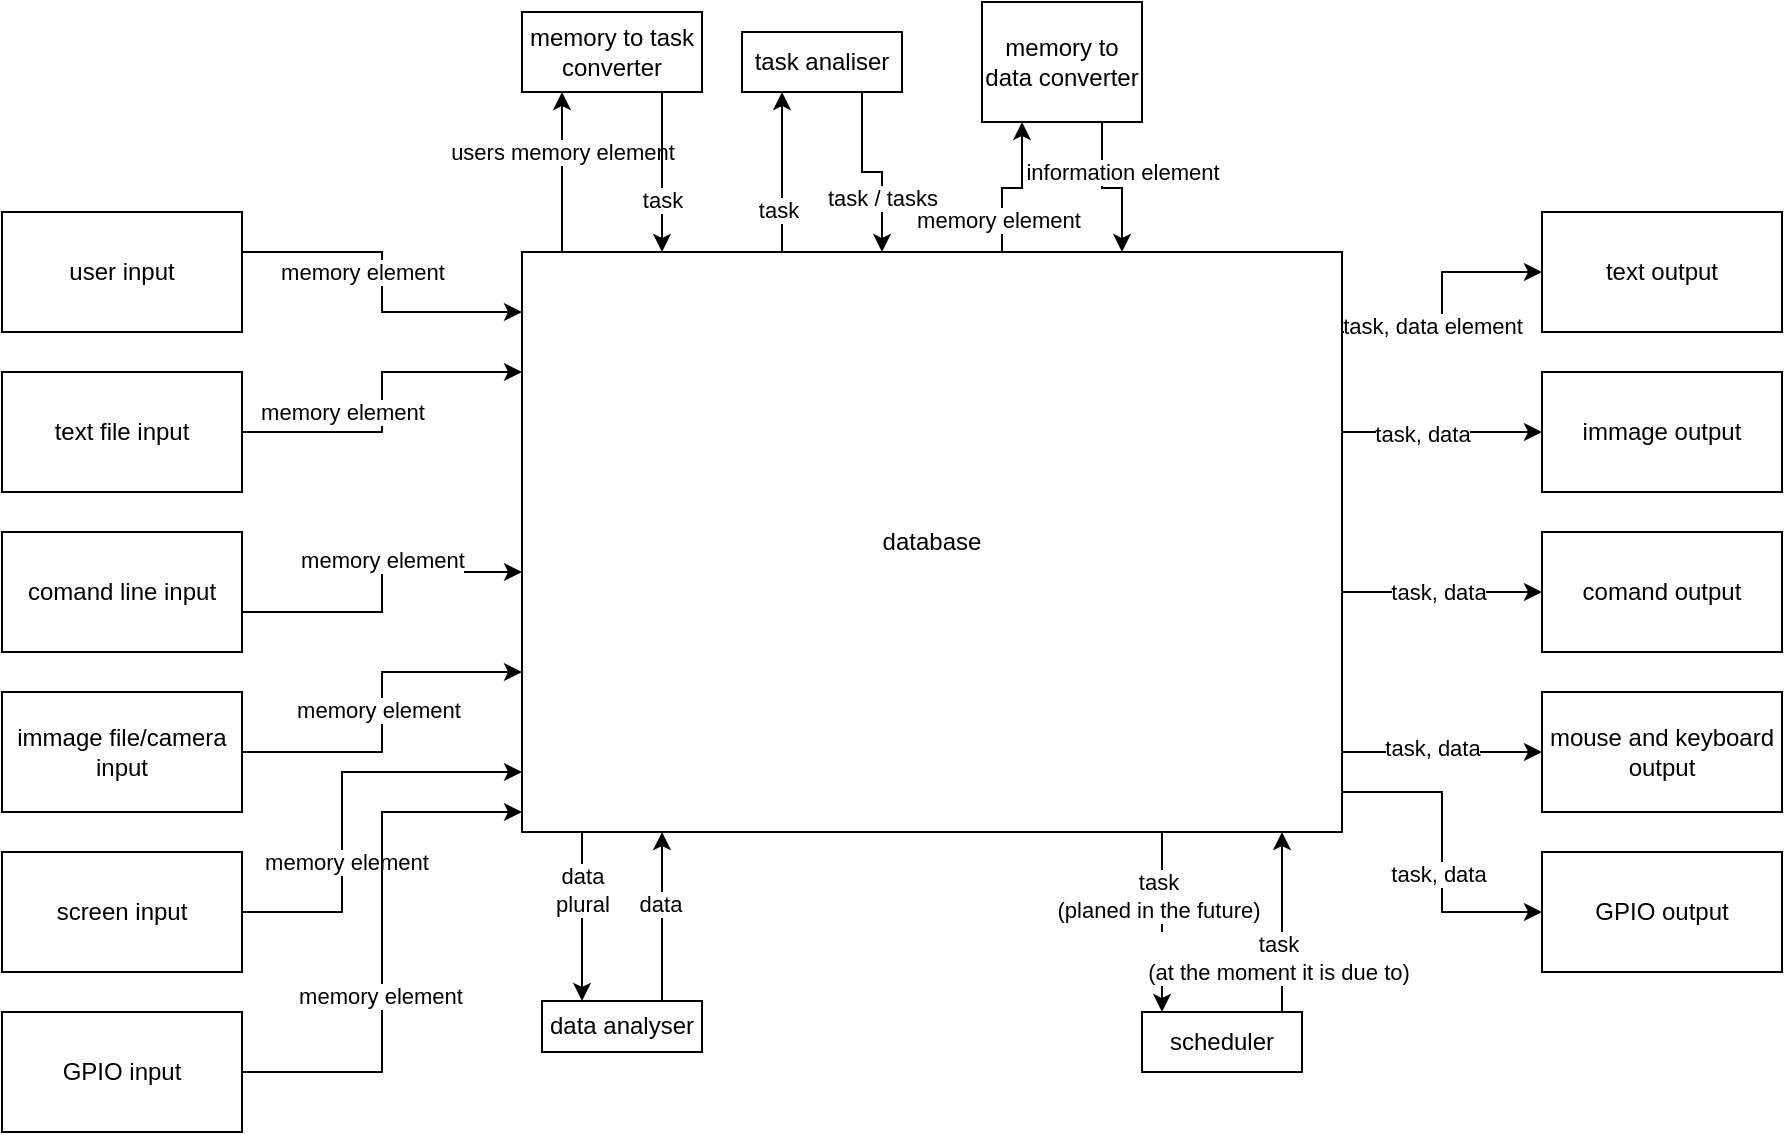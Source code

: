 <mxfile version="24.6.4" type="github">
  <diagram name="Page-1" id="_X1YonpRgR9UE--a8njp">
    <mxGraphModel dx="1380" dy="738" grid="1" gridSize="10" guides="1" tooltips="1" connect="1" arrows="1" fold="1" page="1" pageScale="1" pageWidth="827" pageHeight="1169" math="0" shadow="0">
      <root>
        <mxCell id="0" />
        <mxCell id="1" parent="0" />
        <mxCell id="50gq6DKk5JqwjaWV128P-5" style="edgeStyle=orthogonalEdgeStyle;rounded=0;orthogonalLoop=1;jettySize=auto;html=1;" parent="1" source="50gq6DKk5JqwjaWV128P-1" target="50gq6DKk5JqwjaWV128P-4" edge="1">
          <mxGeometry relative="1" as="geometry">
            <Array as="points">
              <mxPoint x="290" y="180" />
              <mxPoint x="290" y="210" />
            </Array>
          </mxGeometry>
        </mxCell>
        <mxCell id="50gq6DKk5JqwjaWV128P-8" value="memory element" style="edgeLabel;html=1;align=center;verticalAlign=middle;resizable=0;points=[];" parent="50gq6DKk5JqwjaWV128P-5" vertex="1" connectable="0">
          <mxGeometry x="-0.54" y="1" relative="1" as="geometry">
            <mxPoint x="21" y="11" as="offset" />
          </mxGeometry>
        </mxCell>
        <mxCell id="50gq6DKk5JqwjaWV128P-1" value="user input" style="whiteSpace=wrap;html=1;" parent="1" vertex="1">
          <mxGeometry x="100" y="160" width="120" height="60" as="geometry" />
        </mxCell>
        <mxCell id="50gq6DKk5JqwjaWV128P-6" style="edgeStyle=orthogonalEdgeStyle;rounded=0;orthogonalLoop=1;jettySize=auto;html=1;" parent="1" source="50gq6DKk5JqwjaWV128P-2" target="50gq6DKk5JqwjaWV128P-4" edge="1">
          <mxGeometry relative="1" as="geometry">
            <Array as="points">
              <mxPoint x="290" y="270" />
              <mxPoint x="290" y="240" />
            </Array>
          </mxGeometry>
        </mxCell>
        <mxCell id="50gq6DKk5JqwjaWV128P-9" value="memory element" style="edgeLabel;html=1;align=center;verticalAlign=middle;resizable=0;points=[];" parent="50gq6DKk5JqwjaWV128P-6" vertex="1" connectable="0">
          <mxGeometry x="-0.624" y="1" relative="1" as="geometry">
            <mxPoint x="18" y="-9" as="offset" />
          </mxGeometry>
        </mxCell>
        <mxCell id="50gq6DKk5JqwjaWV128P-2" value="text file input" style="whiteSpace=wrap;html=1;" parent="1" vertex="1">
          <mxGeometry x="100" y="240" width="120" height="60" as="geometry" />
        </mxCell>
        <mxCell id="50gq6DKk5JqwjaWV128P-7" style="edgeStyle=orthogonalEdgeStyle;rounded=0;orthogonalLoop=1;jettySize=auto;html=1;" parent="1" source="50gq6DKk5JqwjaWV128P-3" target="50gq6DKk5JqwjaWV128P-4" edge="1">
          <mxGeometry relative="1" as="geometry">
            <Array as="points">
              <mxPoint x="290" y="360" />
              <mxPoint x="290" y="340" />
            </Array>
          </mxGeometry>
        </mxCell>
        <mxCell id="50gq6DKk5JqwjaWV128P-10" value="memory element" style="edgeLabel;html=1;align=center;verticalAlign=middle;resizable=0;points=[];" parent="50gq6DKk5JqwjaWV128P-7" vertex="1" connectable="0">
          <mxGeometry x="-0.133" y="4" relative="1" as="geometry">
            <mxPoint y="-22" as="offset" />
          </mxGeometry>
        </mxCell>
        <mxCell id="50gq6DKk5JqwjaWV128P-3" value="comand line input" style="whiteSpace=wrap;html=1;" parent="1" vertex="1">
          <mxGeometry x="100" y="320" width="120" height="60" as="geometry" />
        </mxCell>
        <mxCell id="50gq6DKk5JqwjaWV128P-19" style="edgeStyle=orthogonalEdgeStyle;rounded=0;orthogonalLoop=1;jettySize=auto;html=1;" parent="1" source="50gq6DKk5JqwjaWV128P-4" target="50gq6DKk5JqwjaWV128P-16" edge="1">
          <mxGeometry relative="1" as="geometry">
            <Array as="points">
              <mxPoint x="380" y="120" />
              <mxPoint x="380" y="120" />
            </Array>
          </mxGeometry>
        </mxCell>
        <mxCell id="50gq6DKk5JqwjaWV128P-20" value="users memory element" style="edgeLabel;html=1;align=center;verticalAlign=middle;resizable=0;points=[];" parent="50gq6DKk5JqwjaWV128P-19" vertex="1" connectable="0">
          <mxGeometry x="-0.5" y="-2" relative="1" as="geometry">
            <mxPoint x="-2" y="-30" as="offset" />
          </mxGeometry>
        </mxCell>
        <mxCell id="50gq6DKk5JqwjaWV128P-25" style="edgeStyle=orthogonalEdgeStyle;rounded=0;orthogonalLoop=1;jettySize=auto;html=1;" parent="1" target="50gq6DKk5JqwjaWV128P-11" edge="1">
          <mxGeometry relative="1" as="geometry">
            <mxPoint x="490" y="180" as="sourcePoint" />
            <Array as="points">
              <mxPoint x="490" y="160" />
              <mxPoint x="490" y="160" />
            </Array>
          </mxGeometry>
        </mxCell>
        <mxCell id="50gq6DKk5JqwjaWV128P-26" value="task" style="edgeLabel;html=1;align=center;verticalAlign=middle;resizable=0;points=[];" parent="50gq6DKk5JqwjaWV128P-25" vertex="1" connectable="0">
          <mxGeometry x="-0.475" y="2" relative="1" as="geometry">
            <mxPoint as="offset" />
          </mxGeometry>
        </mxCell>
        <mxCell id="50gq6DKk5JqwjaWV128P-34" style="edgeStyle=orthogonalEdgeStyle;rounded=0;orthogonalLoop=1;jettySize=auto;html=1;" parent="1" source="50gq6DKk5JqwjaWV128P-4" target="50gq6DKk5JqwjaWV128P-33" edge="1">
          <mxGeometry relative="1" as="geometry">
            <Array as="points">
              <mxPoint x="600" y="148" />
              <mxPoint x="610" y="148" />
            </Array>
          </mxGeometry>
        </mxCell>
        <mxCell id="50gq6DKk5JqwjaWV128P-35" value="memory element" style="edgeLabel;html=1;align=center;verticalAlign=middle;resizable=0;points=[];" parent="50gq6DKk5JqwjaWV128P-34" vertex="1" connectable="0">
          <mxGeometry x="-0.573" y="2" relative="1" as="geometry">
            <mxPoint as="offset" />
          </mxGeometry>
        </mxCell>
        <mxCell id="50gq6DKk5JqwjaWV128P-39" style="edgeStyle=orthogonalEdgeStyle;rounded=0;orthogonalLoop=1;jettySize=auto;html=1;entryX=0;entryY=0.5;entryDx=0;entryDy=0;" parent="1" source="50gq6DKk5JqwjaWV128P-4" target="50gq6DKk5JqwjaWV128P-38" edge="1">
          <mxGeometry relative="1" as="geometry">
            <Array as="points">
              <mxPoint x="820" y="220" />
              <mxPoint x="820" y="190" />
            </Array>
          </mxGeometry>
        </mxCell>
        <mxCell id="50gq6DKk5JqwjaWV128P-40" value="task, data element" style="edgeLabel;html=1;align=center;verticalAlign=middle;resizable=0;points=[];" parent="50gq6DKk5JqwjaWV128P-39" vertex="1" connectable="0">
          <mxGeometry x="-0.308" y="3" relative="1" as="geometry">
            <mxPoint as="offset" />
          </mxGeometry>
        </mxCell>
        <mxCell id="50gq6DKk5JqwjaWV128P-48" style="edgeStyle=orthogonalEdgeStyle;rounded=0;orthogonalLoop=1;jettySize=auto;html=1;entryX=0;entryY=0.5;entryDx=0;entryDy=0;" parent="1" source="50gq6DKk5JqwjaWV128P-4" target="50gq6DKk5JqwjaWV128P-41" edge="1">
          <mxGeometry relative="1" as="geometry">
            <Array as="points">
              <mxPoint x="790" y="270" />
              <mxPoint x="790" y="270" />
            </Array>
          </mxGeometry>
        </mxCell>
        <mxCell id="50gq6DKk5JqwjaWV128P-49" value="task, data" style="edgeLabel;html=1;align=center;verticalAlign=middle;resizable=0;points=[];" parent="50gq6DKk5JqwjaWV128P-48" vertex="1" connectable="0">
          <mxGeometry x="-0.2" y="-1" relative="1" as="geometry">
            <mxPoint as="offset" />
          </mxGeometry>
        </mxCell>
        <mxCell id="50gq6DKk5JqwjaWV128P-50" style="edgeStyle=orthogonalEdgeStyle;rounded=0;orthogonalLoop=1;jettySize=auto;html=1;" parent="1" source="50gq6DKk5JqwjaWV128P-4" target="50gq6DKk5JqwjaWV128P-42" edge="1">
          <mxGeometry relative="1" as="geometry">
            <Array as="points">
              <mxPoint x="800" y="350" />
              <mxPoint x="800" y="350" />
            </Array>
          </mxGeometry>
        </mxCell>
        <mxCell id="50gq6DKk5JqwjaWV128P-51" value="task, data" style="edgeLabel;html=1;align=center;verticalAlign=middle;resizable=0;points=[];" parent="50gq6DKk5JqwjaWV128P-50" vertex="1" connectable="0">
          <mxGeometry x="-0.04" relative="1" as="geometry">
            <mxPoint as="offset" />
          </mxGeometry>
        </mxCell>
        <mxCell id="50gq6DKk5JqwjaWV128P-52" style="edgeStyle=orthogonalEdgeStyle;rounded=0;orthogonalLoop=1;jettySize=auto;html=1;entryX=0;entryY=0.5;entryDx=0;entryDy=0;" parent="1" source="50gq6DKk5JqwjaWV128P-4" target="50gq6DKk5JqwjaWV128P-43" edge="1">
          <mxGeometry relative="1" as="geometry">
            <Array as="points">
              <mxPoint x="800" y="430" />
              <mxPoint x="800" y="430" />
            </Array>
          </mxGeometry>
        </mxCell>
        <mxCell id="50gq6DKk5JqwjaWV128P-53" value="task, data" style="edgeLabel;html=1;align=center;verticalAlign=middle;resizable=0;points=[];" parent="50gq6DKk5JqwjaWV128P-52" vertex="1" connectable="0">
          <mxGeometry x="-0.1" y="2" relative="1" as="geometry">
            <mxPoint as="offset" />
          </mxGeometry>
        </mxCell>
        <mxCell id="50gq6DKk5JqwjaWV128P-54" style="edgeStyle=orthogonalEdgeStyle;rounded=0;orthogonalLoop=1;jettySize=auto;html=1;entryX=0;entryY=0.5;entryDx=0;entryDy=0;" parent="1" source="50gq6DKk5JqwjaWV128P-4" target="50gq6DKk5JqwjaWV128P-47" edge="1">
          <mxGeometry relative="1" as="geometry">
            <Array as="points">
              <mxPoint x="820" y="450" />
              <mxPoint x="820" y="510" />
            </Array>
          </mxGeometry>
        </mxCell>
        <mxCell id="50gq6DKk5JqwjaWV128P-55" value="task, data" style="edgeLabel;html=1;align=center;verticalAlign=middle;resizable=0;points=[];" parent="50gq6DKk5JqwjaWV128P-54" vertex="1" connectable="0">
          <mxGeometry x="0.138" y="-2" relative="1" as="geometry">
            <mxPoint as="offset" />
          </mxGeometry>
        </mxCell>
        <mxCell id="50gq6DKk5JqwjaWV128P-57" style="edgeStyle=orthogonalEdgeStyle;rounded=0;orthogonalLoop=1;jettySize=auto;html=1;entryX=0.25;entryY=0;entryDx=0;entryDy=0;" parent="1" source="50gq6DKk5JqwjaWV128P-4" target="50gq6DKk5JqwjaWV128P-56" edge="1">
          <mxGeometry relative="1" as="geometry">
            <Array as="points">
              <mxPoint x="390" y="530" />
              <mxPoint x="390" y="530" />
            </Array>
          </mxGeometry>
        </mxCell>
        <mxCell id="50gq6DKk5JqwjaWV128P-58" value="data&lt;div&gt;plural&lt;/div&gt;" style="edgeLabel;html=1;align=center;verticalAlign=middle;resizable=0;points=[];" parent="50gq6DKk5JqwjaWV128P-57" vertex="1" connectable="0">
          <mxGeometry x="-0.323" y="2" relative="1" as="geometry">
            <mxPoint x="-2" as="offset" />
          </mxGeometry>
        </mxCell>
        <mxCell id="9gnqDKZLAaNfaH8iitxN-3" style="edgeStyle=orthogonalEdgeStyle;rounded=0;orthogonalLoop=1;jettySize=auto;html=1;entryX=0.25;entryY=0;entryDx=0;entryDy=0;" edge="1" parent="1">
          <mxGeometry relative="1" as="geometry">
            <mxPoint x="680" y="470" as="sourcePoint" />
            <mxPoint x="680" y="560" as="targetPoint" />
            <Array as="points">
              <mxPoint x="680" y="530" />
              <mxPoint x="680" y="530" />
            </Array>
          </mxGeometry>
        </mxCell>
        <mxCell id="9gnqDKZLAaNfaH8iitxN-10" value="task&lt;div&gt;(planed in the future)&lt;/div&gt;" style="edgeLabel;html=1;align=center;verticalAlign=middle;resizable=0;points=[];" vertex="1" connectable="0" parent="9gnqDKZLAaNfaH8iitxN-3">
          <mxGeometry x="-0.289" y="-2" relative="1" as="geometry">
            <mxPoint as="offset" />
          </mxGeometry>
        </mxCell>
        <mxCell id="50gq6DKk5JqwjaWV128P-4" value="database" style="whiteSpace=wrap;html=1;" parent="1" vertex="1">
          <mxGeometry x="360" y="180" width="410" height="290" as="geometry" />
        </mxCell>
        <mxCell id="50gq6DKk5JqwjaWV128P-23" style="edgeStyle=orthogonalEdgeStyle;rounded=0;orthogonalLoop=1;jettySize=auto;html=1;exitX=0.5;exitY=1;exitDx=0;exitDy=0;" parent="1" source="50gq6DKk5JqwjaWV128P-11" edge="1">
          <mxGeometry relative="1" as="geometry">
            <mxPoint x="540" y="180" as="targetPoint" />
            <Array as="points">
              <mxPoint x="530" y="100" />
              <mxPoint x="530" y="140" />
              <mxPoint x="540" y="140" />
            </Array>
          </mxGeometry>
        </mxCell>
        <mxCell id="50gq6DKk5JqwjaWV128P-24" value="task / tasks" style="edgeLabel;html=1;align=center;verticalAlign=middle;resizable=0;points=[];" parent="50gq6DKk5JqwjaWV128P-23" vertex="1" connectable="0">
          <mxGeometry x="0.509" relative="1" as="geometry">
            <mxPoint as="offset" />
          </mxGeometry>
        </mxCell>
        <mxCell id="50gq6DKk5JqwjaWV128P-11" value="task analiser" style="whiteSpace=wrap;html=1;" parent="1" vertex="1">
          <mxGeometry x="470" y="70" width="80" height="30" as="geometry" />
        </mxCell>
        <mxCell id="50gq6DKk5JqwjaWV128P-21" style="edgeStyle=orthogonalEdgeStyle;rounded=0;orthogonalLoop=1;jettySize=auto;html=1;" parent="1" source="50gq6DKk5JqwjaWV128P-16" target="50gq6DKk5JqwjaWV128P-4" edge="1">
          <mxGeometry relative="1" as="geometry">
            <Array as="points">
              <mxPoint x="430" y="120" />
              <mxPoint x="430" y="120" />
            </Array>
          </mxGeometry>
        </mxCell>
        <mxCell id="50gq6DKk5JqwjaWV128P-22" value="task" style="edgeLabel;html=1;align=center;verticalAlign=middle;resizable=0;points=[];" parent="50gq6DKk5JqwjaWV128P-21" vertex="1" connectable="0">
          <mxGeometry x="0.35" relative="1" as="geometry">
            <mxPoint as="offset" />
          </mxGeometry>
        </mxCell>
        <mxCell id="50gq6DKk5JqwjaWV128P-16" value="memory to task converter" style="whiteSpace=wrap;html=1;" parent="1" vertex="1">
          <mxGeometry x="360" y="60" width="90" height="40" as="geometry" />
        </mxCell>
        <mxCell id="50gq6DKk5JqwjaWV128P-28" style="edgeStyle=orthogonalEdgeStyle;rounded=0;orthogonalLoop=1;jettySize=auto;html=1;" parent="1" source="50gq6DKk5JqwjaWV128P-27" target="50gq6DKk5JqwjaWV128P-4" edge="1">
          <mxGeometry relative="1" as="geometry">
            <Array as="points">
              <mxPoint x="290" y="430" />
              <mxPoint x="290" y="390" />
            </Array>
          </mxGeometry>
        </mxCell>
        <mxCell id="50gq6DKk5JqwjaWV128P-29" value="memory element" style="edgeLabel;html=1;align=center;verticalAlign=middle;resizable=0;points=[];" parent="50gq6DKk5JqwjaWV128P-28" vertex="1" connectable="0">
          <mxGeometry x="0.011" y="2" relative="1" as="geometry">
            <mxPoint as="offset" />
          </mxGeometry>
        </mxCell>
        <mxCell id="50gq6DKk5JqwjaWV128P-27" value="immage file/camera input" style="whiteSpace=wrap;html=1;" parent="1" vertex="1">
          <mxGeometry x="100" y="400" width="120" height="60" as="geometry" />
        </mxCell>
        <mxCell id="50gq6DKk5JqwjaWV128P-31" style="edgeStyle=orthogonalEdgeStyle;rounded=0;orthogonalLoop=1;jettySize=auto;html=1;" parent="1" source="50gq6DKk5JqwjaWV128P-30" edge="1">
          <mxGeometry relative="1" as="geometry">
            <mxPoint x="360" y="440" as="targetPoint" />
            <Array as="points">
              <mxPoint x="270" y="510" />
              <mxPoint x="270" y="440" />
            </Array>
          </mxGeometry>
        </mxCell>
        <mxCell id="50gq6DKk5JqwjaWV128P-32" value="memory element" style="edgeLabel;html=1;align=center;verticalAlign=middle;resizable=0;points=[];" parent="50gq6DKk5JqwjaWV128P-31" vertex="1" connectable="0">
          <mxGeometry x="-0.287" y="-2" relative="1" as="geometry">
            <mxPoint as="offset" />
          </mxGeometry>
        </mxCell>
        <mxCell id="50gq6DKk5JqwjaWV128P-30" value="screen input" style="whiteSpace=wrap;html=1;" parent="1" vertex="1">
          <mxGeometry x="100" y="480" width="120" height="60" as="geometry" />
        </mxCell>
        <mxCell id="50gq6DKk5JqwjaWV128P-36" style="edgeStyle=orthogonalEdgeStyle;rounded=0;orthogonalLoop=1;jettySize=auto;html=1;" parent="1" source="50gq6DKk5JqwjaWV128P-33" target="50gq6DKk5JqwjaWV128P-4" edge="1">
          <mxGeometry relative="1" as="geometry">
            <Array as="points">
              <mxPoint x="650" y="148" />
              <mxPoint x="660" y="148" />
            </Array>
          </mxGeometry>
        </mxCell>
        <mxCell id="50gq6DKk5JqwjaWV128P-37" value="information element" style="edgeLabel;html=1;align=center;verticalAlign=middle;resizable=0;points=[];" parent="50gq6DKk5JqwjaWV128P-36" vertex="1" connectable="0">
          <mxGeometry x="0.413" y="3" relative="1" as="geometry">
            <mxPoint x="-3" y="-18" as="offset" />
          </mxGeometry>
        </mxCell>
        <mxCell id="50gq6DKk5JqwjaWV128P-33" value="memory to data converter" style="whiteSpace=wrap;html=1;" parent="1" vertex="1">
          <mxGeometry x="590" y="55" width="80" height="60" as="geometry" />
        </mxCell>
        <mxCell id="50gq6DKk5JqwjaWV128P-38" value="text output" style="whiteSpace=wrap;html=1;" parent="1" vertex="1">
          <mxGeometry x="870" y="160" width="120" height="60" as="geometry" />
        </mxCell>
        <mxCell id="50gq6DKk5JqwjaWV128P-41" value="immage output" style="whiteSpace=wrap;html=1;" parent="1" vertex="1">
          <mxGeometry x="870" y="240" width="120" height="60" as="geometry" />
        </mxCell>
        <mxCell id="50gq6DKk5JqwjaWV128P-42" value="comand output" style="whiteSpace=wrap;html=1;" parent="1" vertex="1">
          <mxGeometry x="870" y="320" width="120" height="60" as="geometry" />
        </mxCell>
        <mxCell id="50gq6DKk5JqwjaWV128P-43" value="mouse and keyboard output" style="whiteSpace=wrap;html=1;" parent="1" vertex="1">
          <mxGeometry x="870" y="400" width="120" height="60" as="geometry" />
        </mxCell>
        <mxCell id="50gq6DKk5JqwjaWV128P-45" style="edgeStyle=orthogonalEdgeStyle;rounded=0;orthogonalLoop=1;jettySize=auto;html=1;" parent="1" source="50gq6DKk5JqwjaWV128P-44" edge="1">
          <mxGeometry relative="1" as="geometry">
            <mxPoint x="360" y="460" as="targetPoint" />
            <Array as="points">
              <mxPoint x="290" y="590" />
              <mxPoint x="290" y="460" />
              <mxPoint x="360" y="460" />
            </Array>
          </mxGeometry>
        </mxCell>
        <mxCell id="50gq6DKk5JqwjaWV128P-46" value="memory element" style="edgeLabel;html=1;align=center;verticalAlign=middle;resizable=0;points=[];" parent="50gq6DKk5JqwjaWV128P-45" vertex="1" connectable="0">
          <mxGeometry x="-0.2" y="1" relative="1" as="geometry">
            <mxPoint as="offset" />
          </mxGeometry>
        </mxCell>
        <mxCell id="50gq6DKk5JqwjaWV128P-44" value="GPIO input" style="whiteSpace=wrap;html=1;" parent="1" vertex="1">
          <mxGeometry x="100" y="560" width="120" height="60" as="geometry" />
        </mxCell>
        <mxCell id="50gq6DKk5JqwjaWV128P-47" value="GPIO output" style="whiteSpace=wrap;html=1;" parent="1" vertex="1">
          <mxGeometry x="870" y="480" width="120" height="60" as="geometry" />
        </mxCell>
        <mxCell id="50gq6DKk5JqwjaWV128P-59" style="edgeStyle=orthogonalEdgeStyle;rounded=0;orthogonalLoop=1;jettySize=auto;html=1;" parent="1" source="50gq6DKk5JqwjaWV128P-56" edge="1">
          <mxGeometry relative="1" as="geometry">
            <mxPoint x="430" y="470" as="targetPoint" />
            <Array as="points">
              <mxPoint x="430" y="470" />
            </Array>
          </mxGeometry>
        </mxCell>
        <mxCell id="50gq6DKk5JqwjaWV128P-60" value="data" style="edgeLabel;html=1;align=center;verticalAlign=middle;resizable=0;points=[];" parent="50gq6DKk5JqwjaWV128P-59" vertex="1" connectable="0">
          <mxGeometry x="0.148" y="1" relative="1" as="geometry">
            <mxPoint as="offset" />
          </mxGeometry>
        </mxCell>
        <mxCell id="50gq6DKk5JqwjaWV128P-56" value="data analyser" style="whiteSpace=wrap;html=1;" parent="1" vertex="1">
          <mxGeometry x="370" y="554.5" width="80" height="25.5" as="geometry" />
        </mxCell>
        <mxCell id="9gnqDKZLAaNfaH8iitxN-6" style="edgeStyle=orthogonalEdgeStyle;rounded=0;orthogonalLoop=1;jettySize=auto;html=1;" edge="1" parent="1" source="9gnqDKZLAaNfaH8iitxN-1">
          <mxGeometry relative="1" as="geometry">
            <mxPoint x="740" y="470" as="targetPoint" />
            <Array as="points">
              <mxPoint x="740" y="470" />
            </Array>
          </mxGeometry>
        </mxCell>
        <mxCell id="9gnqDKZLAaNfaH8iitxN-13" value="task&lt;div&gt;(at the moment it is due to)&lt;/div&gt;" style="edgeLabel;html=1;align=center;verticalAlign=middle;resizable=0;points=[];" vertex="1" connectable="0" parent="9gnqDKZLAaNfaH8iitxN-6">
          <mxGeometry x="-0.4" y="2" relative="1" as="geometry">
            <mxPoint as="offset" />
          </mxGeometry>
        </mxCell>
        <mxCell id="9gnqDKZLAaNfaH8iitxN-1" value="scheduler" style="rounded=0;whiteSpace=wrap;html=1;" vertex="1" parent="1">
          <mxGeometry x="670" y="560" width="80" height="30" as="geometry" />
        </mxCell>
      </root>
    </mxGraphModel>
  </diagram>
</mxfile>
